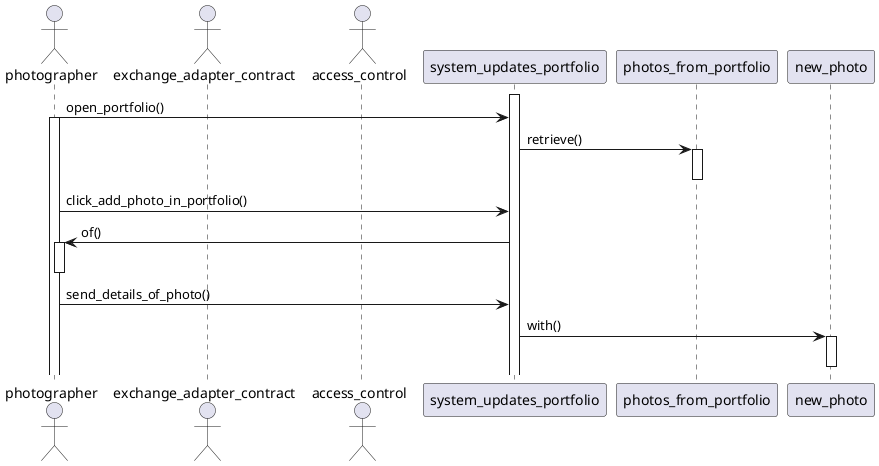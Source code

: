 @startuml
actor photographer
actor exchange_adapter_contract
actor access_control
participant system_updates_portfolio
activate system_updates_portfolio
photographer -> system_updates_portfolio: open_portfolio()
activate photographer
participant photos_from_portfolio
system_updates_portfolio -> photos_from_portfolio: retrieve()
activate photos_from_portfolio
deactivate photos_from_portfolio
photographer -> system_updates_portfolio: click_add_photo_in_portfolio()
system_updates_portfolio -> photographer: of()
activate photographer
deactivate photographer
photographer -> system_updates_portfolio: send_details_of_photo()
participant new_photo
system_updates_portfolio -> new_photo: with()
activate new_photo
deactivate new_photo
@enduml
